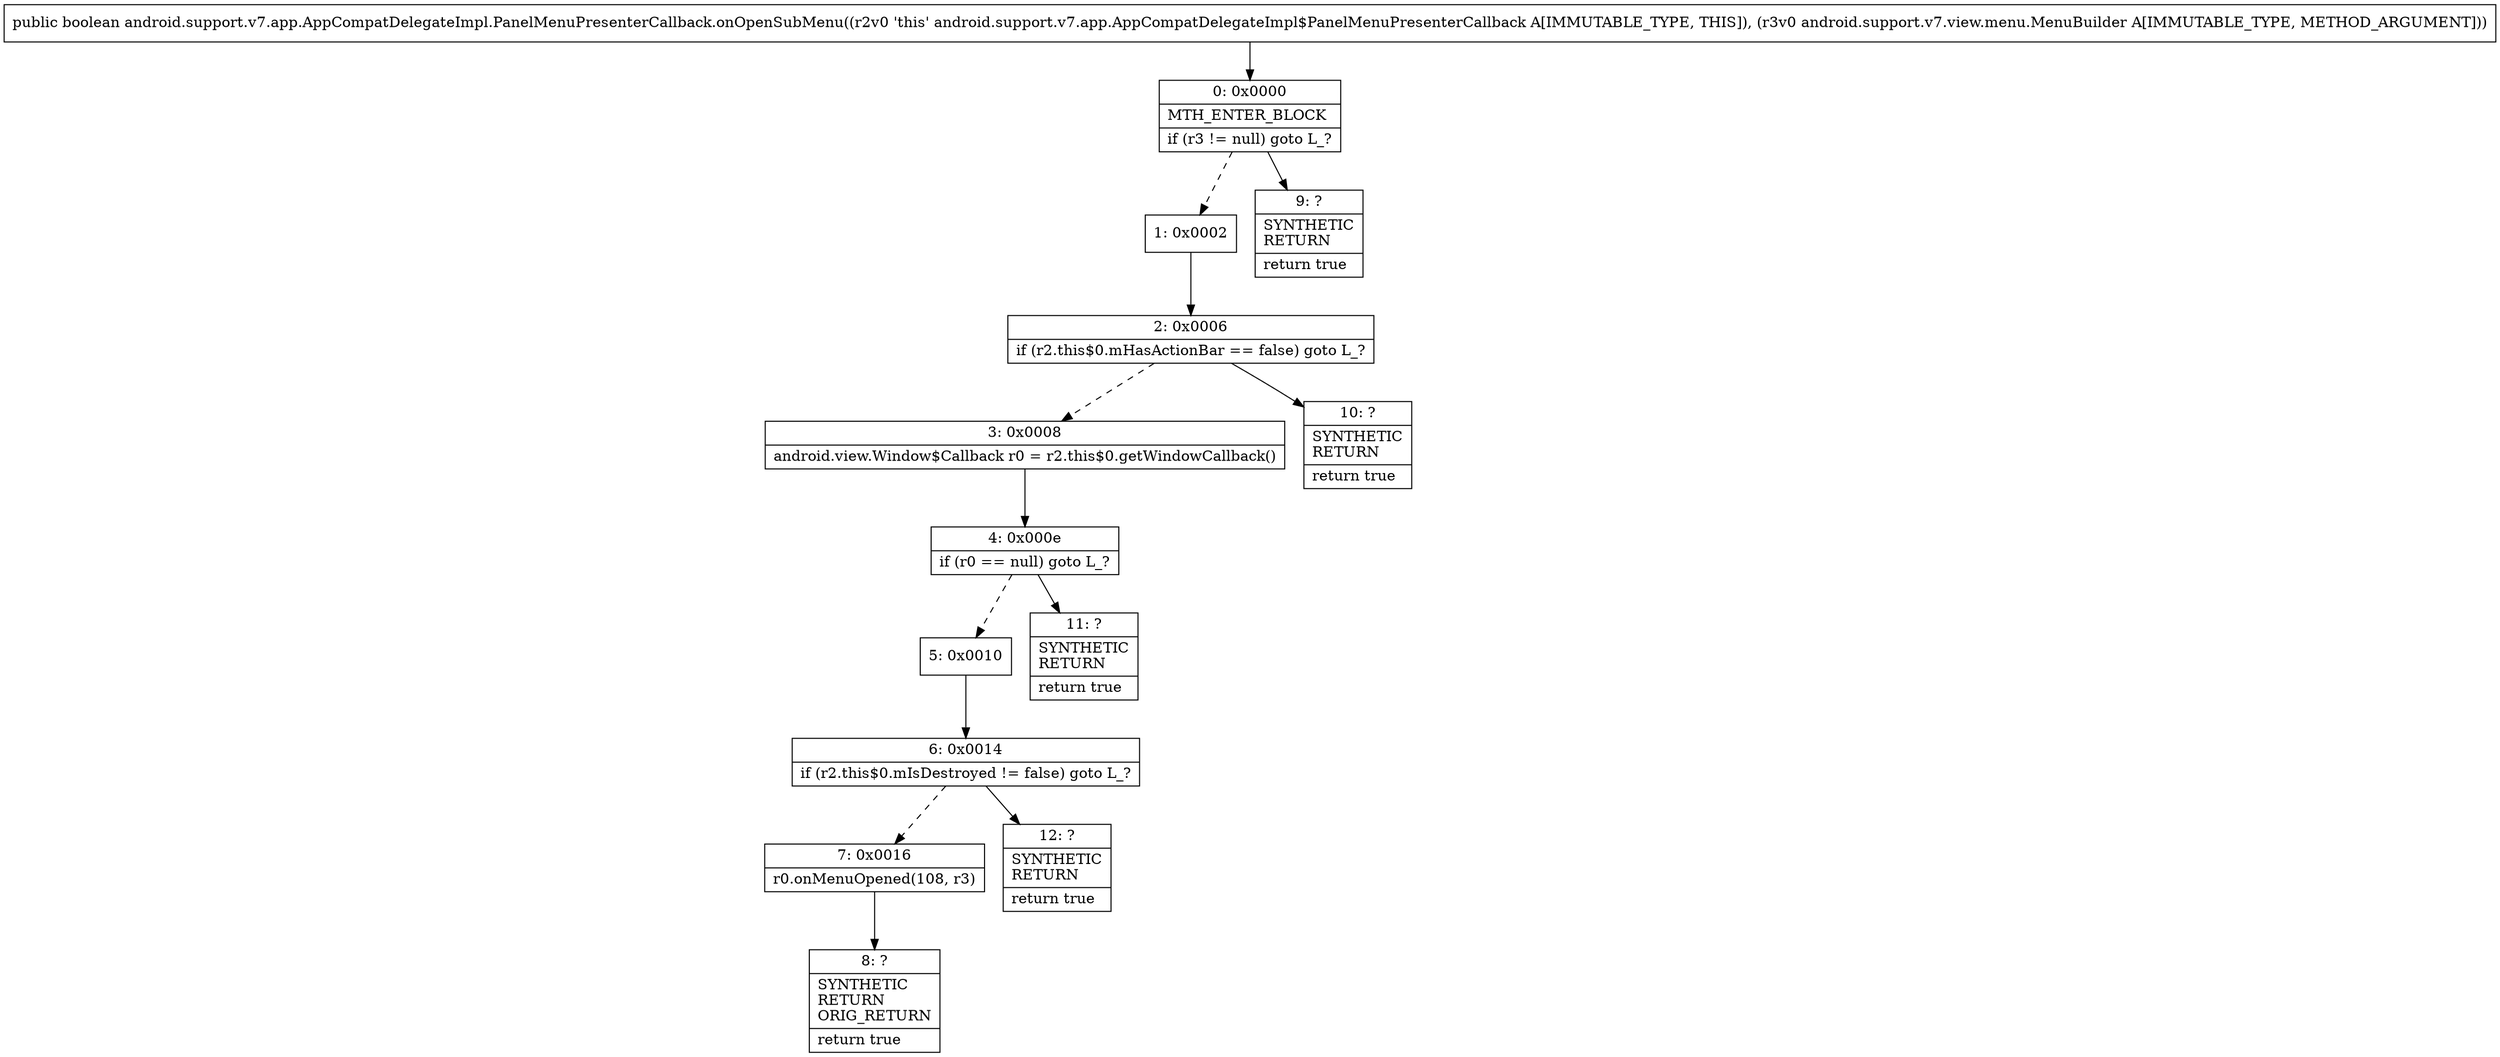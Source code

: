 digraph "CFG forandroid.support.v7.app.AppCompatDelegateImpl.PanelMenuPresenterCallback.onOpenSubMenu(Landroid\/support\/v7\/view\/menu\/MenuBuilder;)Z" {
Node_0 [shape=record,label="{0\:\ 0x0000|MTH_ENTER_BLOCK\l|if (r3 != null) goto L_?\l}"];
Node_1 [shape=record,label="{1\:\ 0x0002}"];
Node_2 [shape=record,label="{2\:\ 0x0006|if (r2.this$0.mHasActionBar == false) goto L_?\l}"];
Node_3 [shape=record,label="{3\:\ 0x0008|android.view.Window$Callback r0 = r2.this$0.getWindowCallback()\l}"];
Node_4 [shape=record,label="{4\:\ 0x000e|if (r0 == null) goto L_?\l}"];
Node_5 [shape=record,label="{5\:\ 0x0010}"];
Node_6 [shape=record,label="{6\:\ 0x0014|if (r2.this$0.mIsDestroyed != false) goto L_?\l}"];
Node_7 [shape=record,label="{7\:\ 0x0016|r0.onMenuOpened(108, r3)\l}"];
Node_8 [shape=record,label="{8\:\ ?|SYNTHETIC\lRETURN\lORIG_RETURN\l|return true\l}"];
Node_9 [shape=record,label="{9\:\ ?|SYNTHETIC\lRETURN\l|return true\l}"];
Node_10 [shape=record,label="{10\:\ ?|SYNTHETIC\lRETURN\l|return true\l}"];
Node_11 [shape=record,label="{11\:\ ?|SYNTHETIC\lRETURN\l|return true\l}"];
Node_12 [shape=record,label="{12\:\ ?|SYNTHETIC\lRETURN\l|return true\l}"];
MethodNode[shape=record,label="{public boolean android.support.v7.app.AppCompatDelegateImpl.PanelMenuPresenterCallback.onOpenSubMenu((r2v0 'this' android.support.v7.app.AppCompatDelegateImpl$PanelMenuPresenterCallback A[IMMUTABLE_TYPE, THIS]), (r3v0 android.support.v7.view.menu.MenuBuilder A[IMMUTABLE_TYPE, METHOD_ARGUMENT])) }"];
MethodNode -> Node_0;
Node_0 -> Node_1[style=dashed];
Node_0 -> Node_9;
Node_1 -> Node_2;
Node_2 -> Node_3[style=dashed];
Node_2 -> Node_10;
Node_3 -> Node_4;
Node_4 -> Node_5[style=dashed];
Node_4 -> Node_11;
Node_5 -> Node_6;
Node_6 -> Node_7[style=dashed];
Node_6 -> Node_12;
Node_7 -> Node_8;
}

